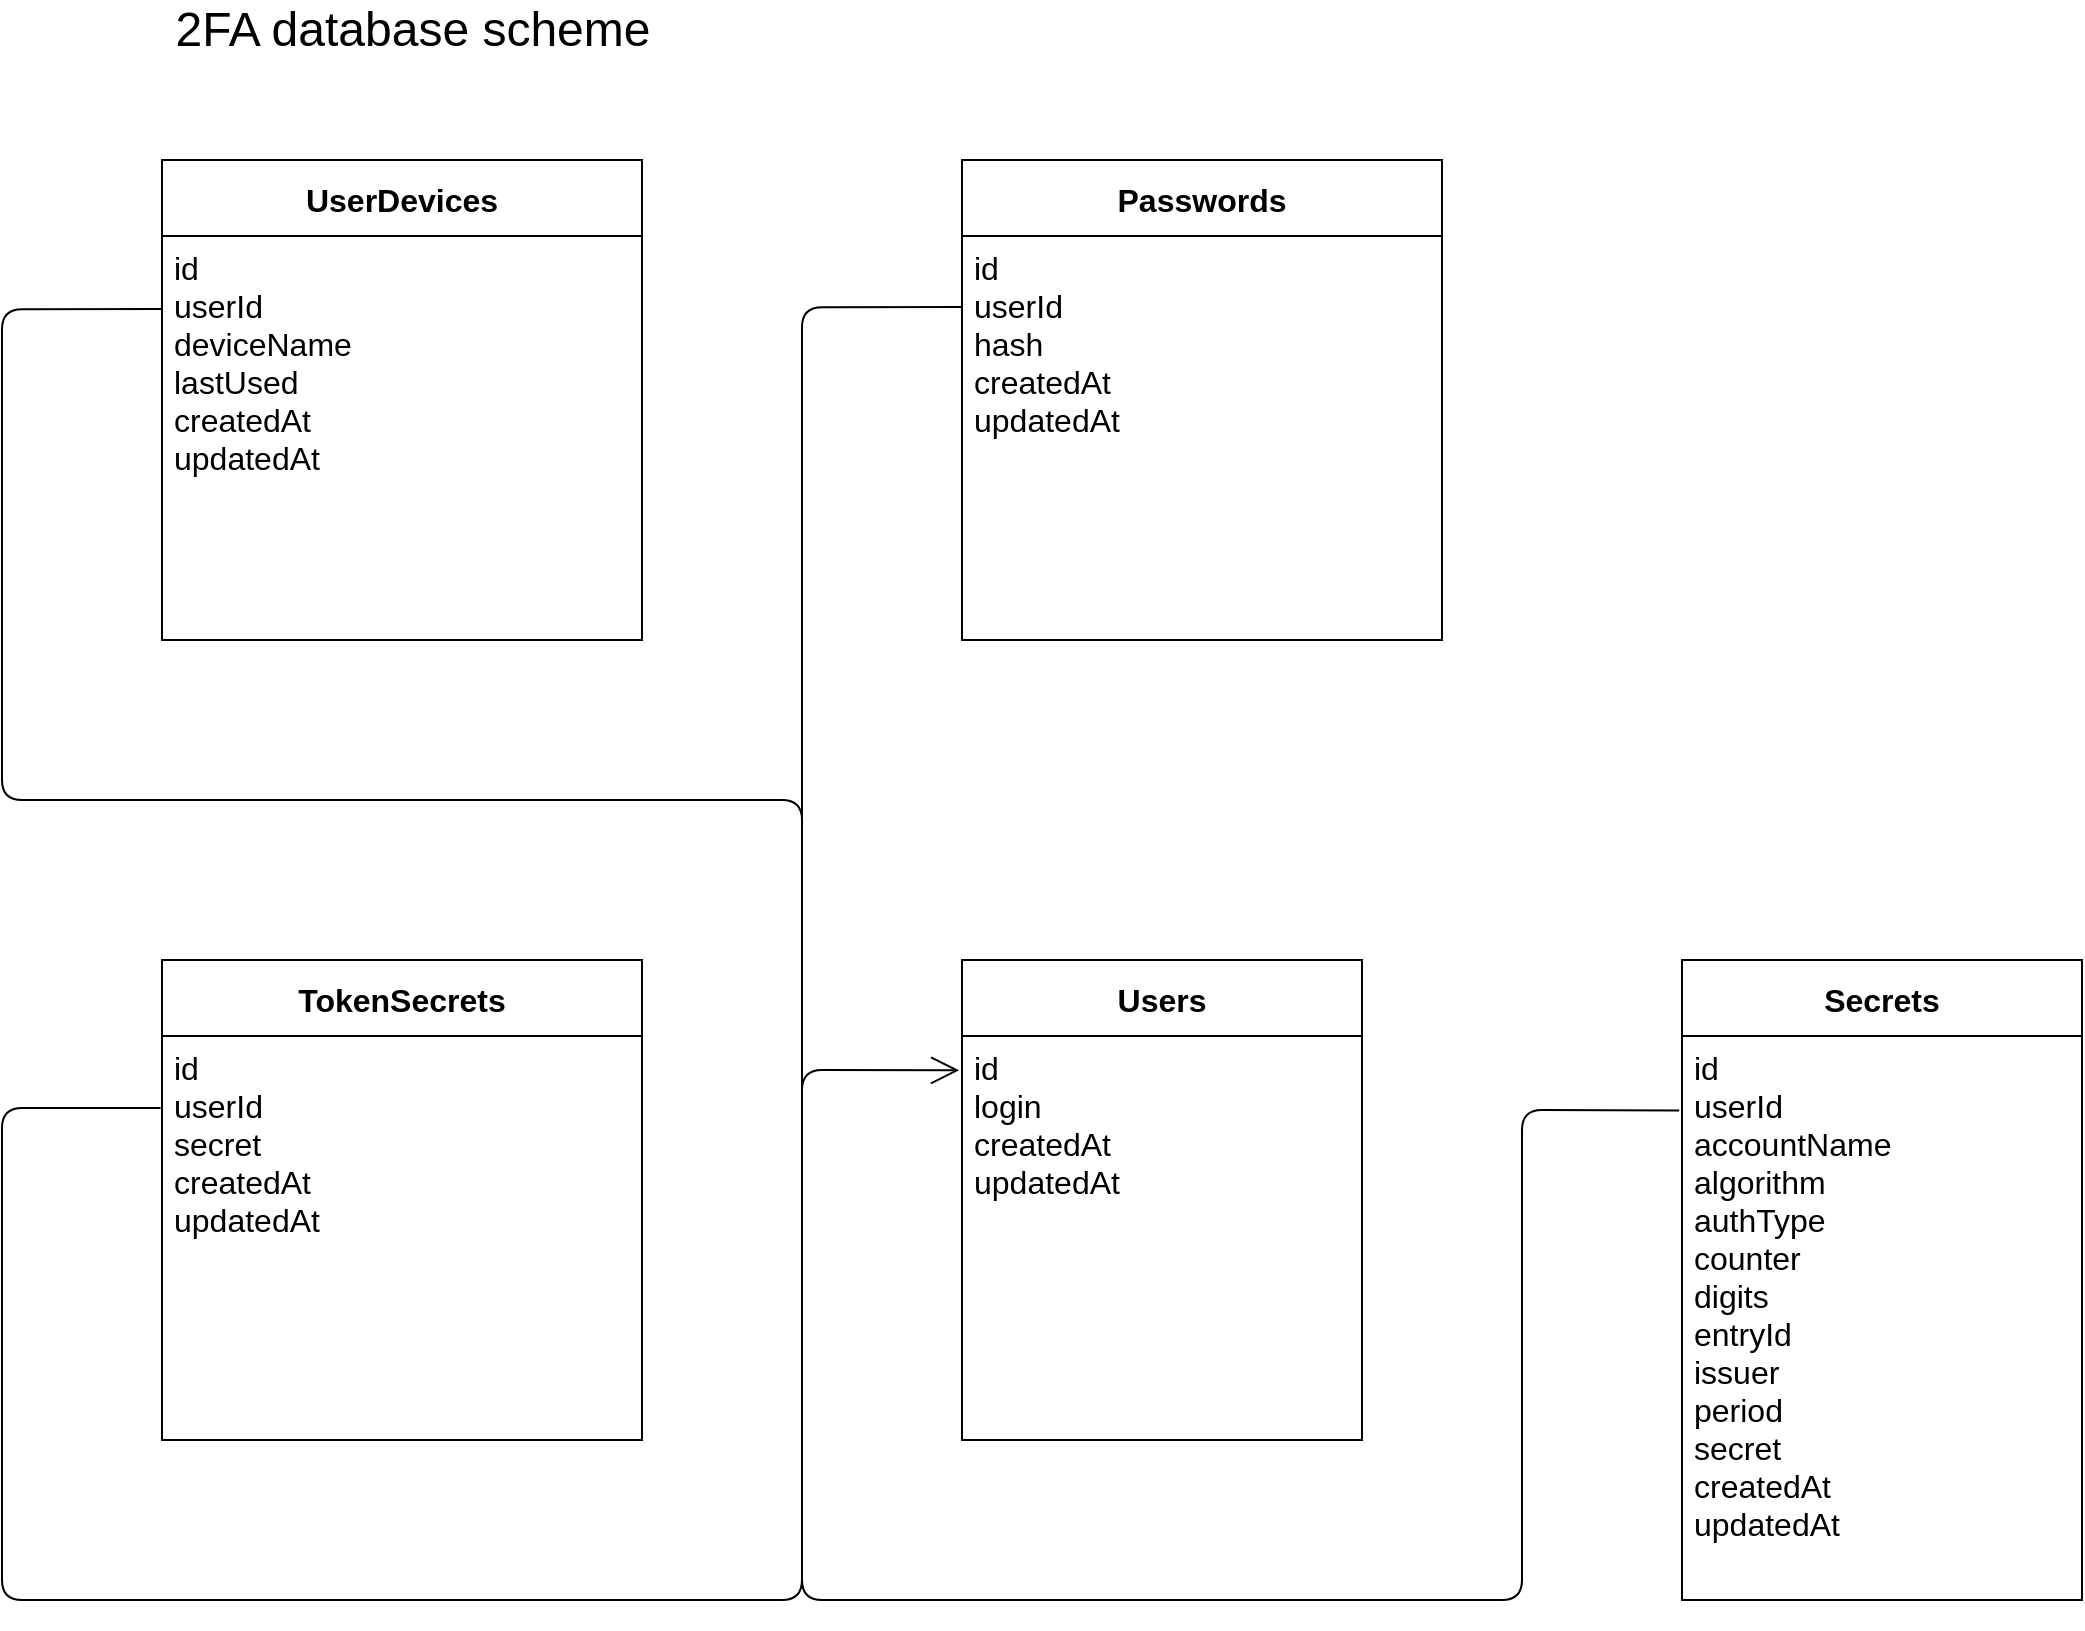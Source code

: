 <mxfile version="13.0.9" type="device"><diagram id="seh-zVPHBeqwAnJbIoeG" name="Page-1"><mxGraphModel dx="2125" dy="1120" grid="1" gridSize="10" guides="1" tooltips="1" connect="1" arrows="1" fold="1" page="1" pageScale="1" pageWidth="2336" pageHeight="1654" math="0" shadow="0"><root><mxCell id="0"/><mxCell id="1" parent="0"/><mxCell id="QVolkQGVExDV0HM2E0Vq-6" value="Users" style="swimlane;fontStyle=1;childLayout=stackLayout;horizontal=1;startSize=38;horizontalStack=0;resizeParent=1;resizeParentMax=0;resizeLast=0;collapsible=1;marginBottom=0;resizeHeight=1;resizeWidth=1;glass=0;rounded=0;comic=0;shadow=0;fontSize=16;align=center;" vertex="1" parent="1"><mxGeometry x="880" y="720" width="200" height="240" as="geometry"><mxRectangle x="310" y="290" width="50" height="26" as="alternateBounds"/></mxGeometry></mxCell><mxCell id="QVolkQGVExDV0HM2E0Vq-7" value="id&#10;login&#10;createdAt&#10;updatedAt" style="text;align=left;verticalAlign=top;spacingLeft=4;spacingRight=4;overflow=hidden;rotatable=0;points=[[0,0.5],[1,0.5]];portConstraint=eastwest;fontSize=16;" vertex="1" parent="QVolkQGVExDV0HM2E0Vq-6"><mxGeometry y="38" width="200" height="202" as="geometry"/></mxCell><mxCell id="QVolkQGVExDV0HM2E0Vq-26" value="Secrets" style="swimlane;fontStyle=1;childLayout=stackLayout;horizontal=1;startSize=38;horizontalStack=0;resizeParent=1;resizeParentMax=0;resizeLast=0;collapsible=1;marginBottom=0;resizeHeight=1;resizeWidth=1;glass=0;rounded=0;comic=0;shadow=0;fontSize=16;align=center;" vertex="1" parent="1"><mxGeometry x="1240" y="720" width="200" height="320" as="geometry"><mxRectangle x="310" y="290" width="50" height="26" as="alternateBounds"/></mxGeometry></mxCell><mxCell id="QVolkQGVExDV0HM2E0Vq-27" value="id&#10;userId&#10;accountName&#10;algorithm&#10;authType&#10;counter&#10;digits&#10;entryId&#10;issuer&#10;period&#10;secret&#10;createdAt&#10;updatedAt" style="text;align=left;verticalAlign=top;spacingLeft=4;spacingRight=4;overflow=hidden;rotatable=0;points=[[0,0.5],[1,0.5]];portConstraint=eastwest;fontSize=16;" vertex="1" parent="QVolkQGVExDV0HM2E0Vq-26"><mxGeometry y="38" width="200" height="282" as="geometry"/></mxCell><mxCell id="QVolkQGVExDV0HM2E0Vq-28" value="" style="endArrow=open;endFill=1;endSize=12;html=1;fontSize=16;exitX=-0.007;exitY=0.132;exitDx=0;exitDy=0;exitPerimeter=0;entryX=-0.007;entryY=0.085;entryDx=0;entryDy=0;entryPerimeter=0;" edge="1" parent="1" source="QVolkQGVExDV0HM2E0Vq-27" target="QVolkQGVExDV0HM2E0Vq-7"><mxGeometry width="160" relative="1" as="geometry"><mxPoint x="800" y="990" as="sourcePoint"/><mxPoint x="800" y="770" as="targetPoint"/><Array as="points"><mxPoint x="1160" y="795"/><mxPoint x="1160" y="1040"/><mxPoint x="800" y="1040"/><mxPoint x="800" y="775"/></Array></mxGeometry></mxCell><mxCell id="QVolkQGVExDV0HM2E0Vq-22" value="TokenSecrets" style="swimlane;fontStyle=1;childLayout=stackLayout;horizontal=1;startSize=38;horizontalStack=0;resizeParent=1;resizeParentMax=0;resizeLast=0;collapsible=1;marginBottom=0;resizeHeight=1;resizeWidth=1;glass=0;rounded=0;comic=0;shadow=0;fontSize=16;align=center;" vertex="1" parent="1"><mxGeometry x="480" y="720" width="240" height="240" as="geometry"><mxRectangle x="310" y="290" width="50" height="26" as="alternateBounds"/></mxGeometry></mxCell><mxCell id="QVolkQGVExDV0HM2E0Vq-23" value="id&#10;userId&#10;secret&#10;createdAt&#10;updatedAt" style="text;align=left;verticalAlign=top;spacingLeft=4;spacingRight=4;overflow=hidden;rotatable=0;points=[[0,0.5],[1,0.5]];portConstraint=eastwest;fontSize=16;" vertex="1" parent="QVolkQGVExDV0HM2E0Vq-22"><mxGeometry y="38" width="240" height="202" as="geometry"/></mxCell><mxCell id="QVolkQGVExDV0HM2E0Vq-30" value="" style="endArrow=none;html=1;edgeStyle=orthogonalEdgeStyle;fontSize=16;exitX=-0.003;exitY=0.178;exitDx=0;exitDy=0;exitPerimeter=0;" edge="1" parent="1" source="QVolkQGVExDV0HM2E0Vq-23"><mxGeometry relative="1" as="geometry"><mxPoint x="300" y="920" as="sourcePoint"/><mxPoint x="800" y="930" as="targetPoint"/><Array as="points"><mxPoint x="400" y="794"/><mxPoint x="400" y="1040"/><mxPoint x="800" y="1040"/></Array></mxGeometry></mxCell><mxCell id="QVolkQGVExDV0HM2E0Vq-24" value="UserDevices" style="swimlane;fontStyle=1;childLayout=stackLayout;horizontal=1;startSize=38;horizontalStack=0;resizeParent=1;resizeParentMax=0;resizeLast=0;collapsible=1;marginBottom=0;resizeHeight=1;resizeWidth=1;glass=0;rounded=0;comic=0;shadow=0;fontSize=16;align=center;" vertex="1" parent="1"><mxGeometry x="480" y="320" width="240" height="240" as="geometry"><mxRectangle x="310" y="290" width="50" height="26" as="alternateBounds"/></mxGeometry></mxCell><mxCell id="QVolkQGVExDV0HM2E0Vq-25" value="id&#10;userId&#10;deviceName&#10;lastUsed&#10;createdAt&#10;updatedAt" style="text;align=left;verticalAlign=top;spacingLeft=4;spacingRight=4;overflow=hidden;rotatable=0;points=[[0,0.5],[1,0.5]];portConstraint=eastwest;fontSize=16;" vertex="1" parent="QVolkQGVExDV0HM2E0Vq-24"><mxGeometry y="38" width="240" height="202" as="geometry"/></mxCell><mxCell id="QVolkQGVExDV0HM2E0Vq-20" value="Passwords" style="swimlane;fontStyle=1;childLayout=stackLayout;horizontal=1;startSize=38;horizontalStack=0;resizeParent=1;resizeParentMax=0;resizeLast=0;collapsible=1;marginBottom=0;resizeHeight=1;resizeWidth=1;glass=0;rounded=0;comic=0;shadow=0;fontSize=16;align=center;" vertex="1" parent="1"><mxGeometry x="880" y="320" width="240" height="240" as="geometry"><mxRectangle x="310" y="290" width="50" height="26" as="alternateBounds"/></mxGeometry></mxCell><mxCell id="QVolkQGVExDV0HM2E0Vq-21" value="id&#10;userId&#10;hash&#10;createdAt&#10;updatedAt" style="text;align=left;verticalAlign=top;spacingLeft=4;spacingRight=4;overflow=hidden;rotatable=0;points=[[0,0.5],[1,0.5]];portConstraint=eastwest;fontSize=16;" vertex="1" parent="QVolkQGVExDV0HM2E0Vq-20"><mxGeometry y="38" width="240" height="202" as="geometry"/></mxCell><mxCell id="QVolkQGVExDV0HM2E0Vq-33" value="" style="endArrow=none;html=1;edgeStyle=orthogonalEdgeStyle;fontSize=16;exitX=-0.001;exitY=0.181;exitDx=0;exitDy=0;exitPerimeter=0;" edge="1" parent="1" source="QVolkQGVExDV0HM2E0Vq-25"><mxGeometry relative="1" as="geometry"><mxPoint x="450" y="486" as="sourcePoint"/><mxPoint x="800" y="790" as="targetPoint"/><Array as="points"><mxPoint x="400" y="395"/><mxPoint x="400" y="640"/><mxPoint x="800" y="640"/></Array></mxGeometry></mxCell><mxCell id="QVolkQGVExDV0HM2E0Vq-36" value="" style="endArrow=none;html=1;edgeStyle=orthogonalEdgeStyle;fontSize=16;exitX=0.001;exitY=0.176;exitDx=0;exitDy=0;exitPerimeter=0;" edge="1" parent="1" source="QVolkQGVExDV0HM2E0Vq-21"><mxGeometry relative="1" as="geometry"><mxPoint x="740" y="590" as="sourcePoint"/><mxPoint x="800" y="660" as="targetPoint"/><Array as="points"><mxPoint x="800" y="394"/></Array></mxGeometry></mxCell><mxCell id="QVolkQGVExDV0HM2E0Vq-39" value="&lt;font style=&quot;font-size: 24px&quot;&gt;2FA database scheme&lt;/font&gt;" style="text;html=1;align=center;verticalAlign=middle;resizable=0;points=[];autosize=1;fontSize=16;" vertex="1" parent="1"><mxGeometry x="480" y="240" width="250" height="30" as="geometry"/></mxCell></root></mxGraphModel></diagram></mxfile>